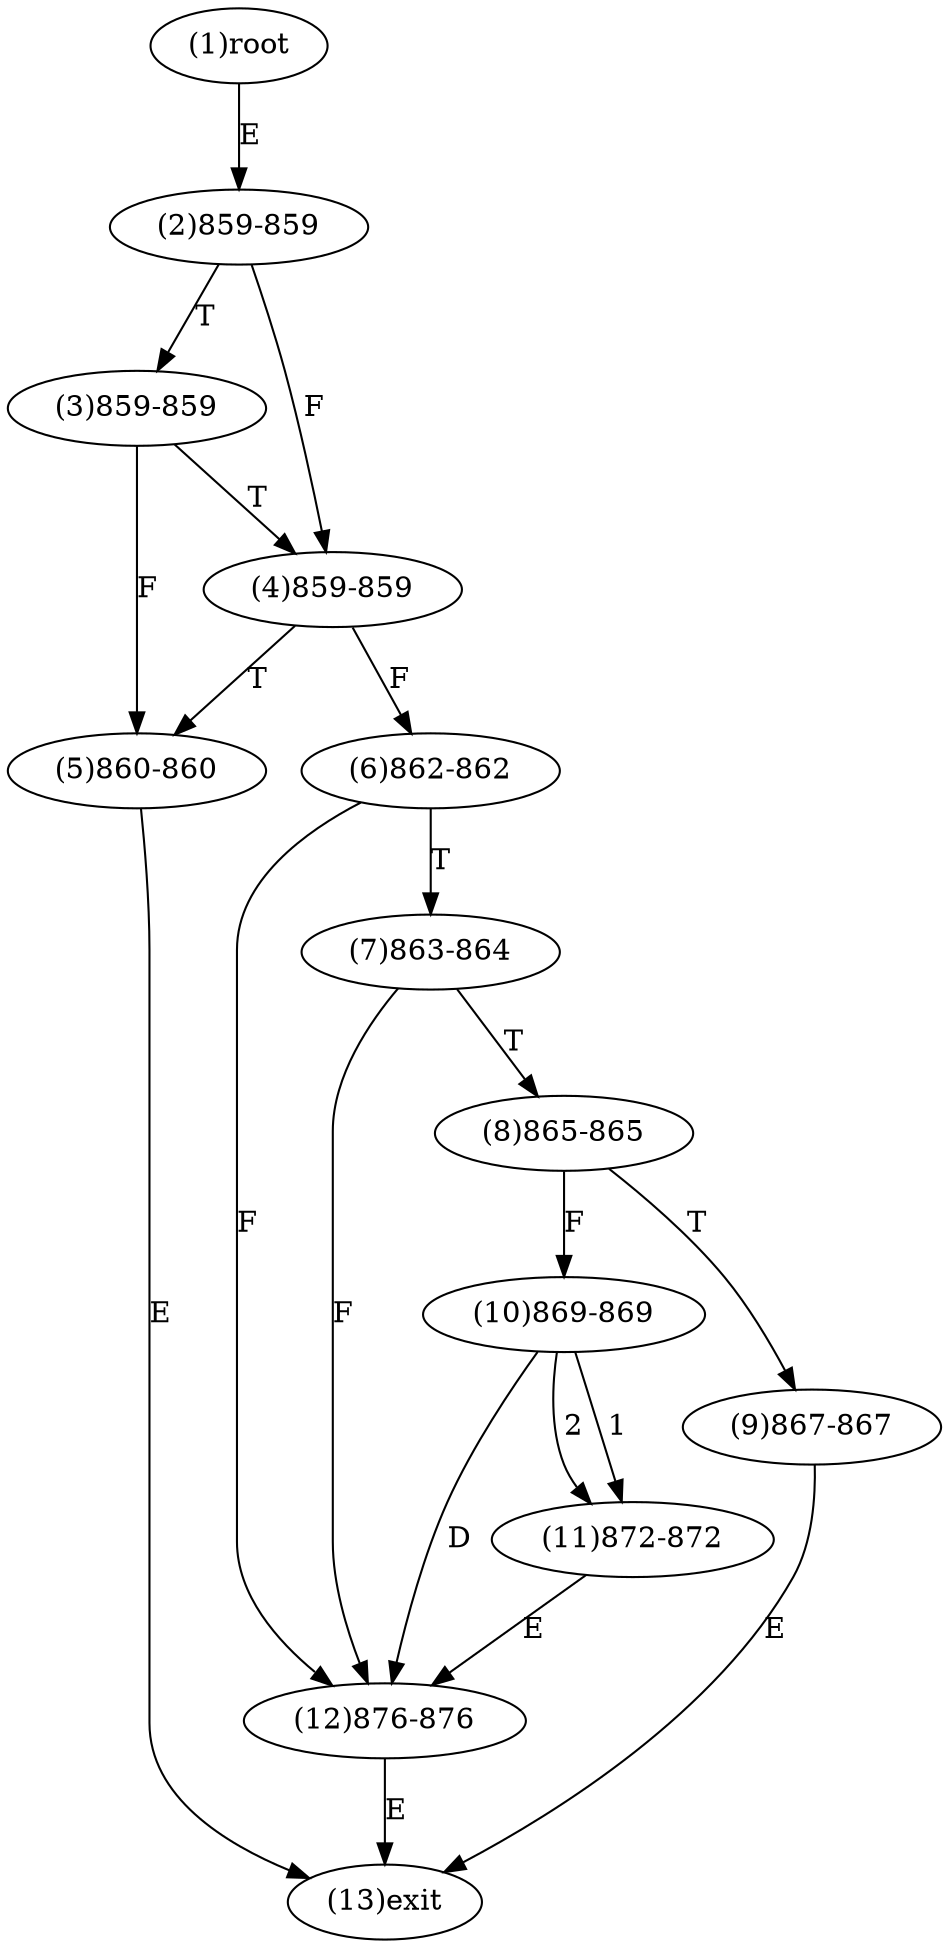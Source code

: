 digraph "" { 
1[ label="(1)root"];
2[ label="(2)859-859"];
3[ label="(3)859-859"];
4[ label="(4)859-859"];
5[ label="(5)860-860"];
6[ label="(6)862-862"];
7[ label="(7)863-864"];
8[ label="(8)865-865"];
9[ label="(9)867-867"];
10[ label="(10)869-869"];
11[ label="(11)872-872"];
12[ label="(12)876-876"];
13[ label="(13)exit"];
1->2[ label="E"];
2->4[ label="F"];
2->3[ label="T"];
3->5[ label="F"];
3->4[ label="T"];
4->6[ label="F"];
4->5[ label="T"];
5->13[ label="E"];
6->12[ label="F"];
6->7[ label="T"];
7->12[ label="F"];
7->8[ label="T"];
8->10[ label="F"];
8->9[ label="T"];
9->13[ label="E"];
10->11[ label="1"];
10->11[ label="2"];
10->12[ label="D"];
11->12[ label="E"];
12->13[ label="E"];
}